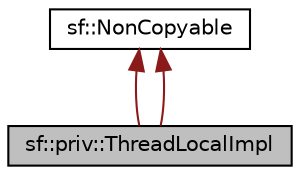 digraph "sf::priv::ThreadLocalImpl"
{
 // LATEX_PDF_SIZE
  edge [fontname="Helvetica",fontsize="10",labelfontname="Helvetica",labelfontsize="10"];
  node [fontname="Helvetica",fontsize="10",shape=record];
  Node1 [label="sf::priv::ThreadLocalImpl",height=0.2,width=0.4,color="black", fillcolor="grey75", style="filled", fontcolor="black",tooltip="Unix implementation of thread-local storage."];
  Node2 -> Node1 [dir="back",color="firebrick4",fontsize="10",style="solid"];
  Node2 [label="sf::NonCopyable",height=0.2,width=0.4,color="black", fillcolor="white", style="filled",URL="$d0/da7/classsf_1_1NonCopyable.html",tooltip="Utility class that makes any derived class non-copyable."];
  Node2 -> Node1 [dir="back",color="firebrick4",fontsize="10",style="solid"];
}
